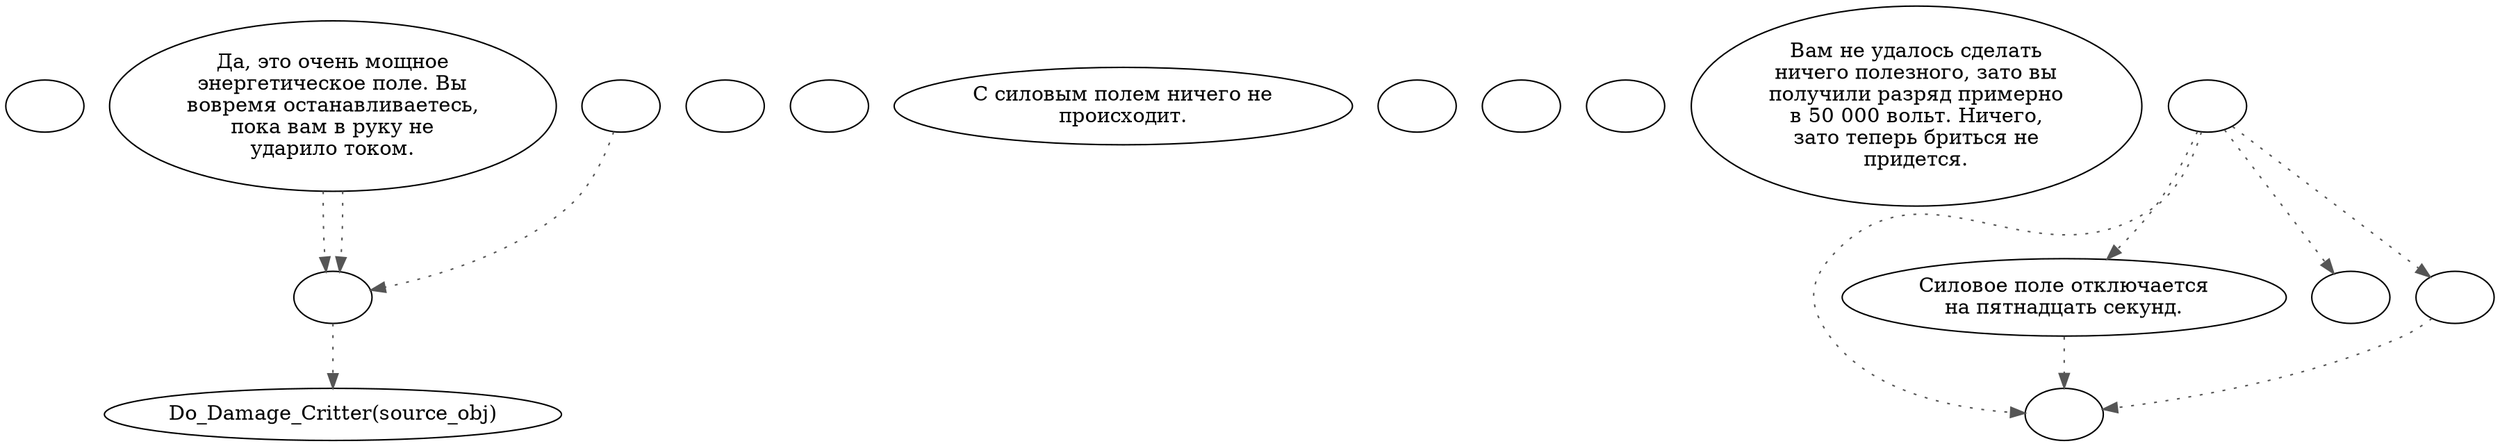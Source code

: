 digraph bsfield {
  "start" [style=filled       fillcolor="#FFFFFF"       color="#000000"]
  "start" [label=""]
  "use_p_proc" [style=filled       fillcolor="#FFFFFF"       color="#000000"]
  "use_p_proc" -> "Do_Damage_Critter(source_obj)" [style=dotted color="#555555"]
  "use_p_proc" [label=""]
  "look_at_p_proc" [style=filled       fillcolor="#FFFFFF"       color="#000000"]
  "look_at_p_proc" [label=""]
  "description_p_proc" [style=filled       fillcolor="#FFFFFF"       color="#000000"]
  "description_p_proc" [label=""]
  "use_skill_on_p_proc" [style=filled       fillcolor="#FFFFFF"       color="#000000"]
  "use_skill_on_p_proc" -> "use_p_proc" [style=dotted color="#555555"]
  "use_skill_on_p_proc" -> "use_p_proc" [style=dotted color="#555555"]
  "use_skill_on_p_proc" [label="Да, это очень мощное\nэнергетическое поле. Вы\nвовремя останавливаетесь,\nпока вам в руку не\nударило током."]
  "use_obj_on_p_proc" [style=filled       fillcolor="#FFFFFF"       color="#000000"]
  "use_obj_on_p_proc" -> "use_p_proc" [style=dotted color="#555555"]
  "use_obj_on_p_proc" [label=""]
  "damage_p_proc" [style=filled       fillcolor="#FFFFFF"       color="#000000"]
  "damage_p_proc" [label="С силовым полем ничего не\nпроисходит."]
  "map_enter_p_proc" [style=filled       fillcolor="#FFFFFF"       color="#000000"]
  "map_enter_p_proc" [label=""]
  "map_update_p_proc" [style=filled       fillcolor="#FFFFFF"       color="#000000"]
  "map_update_p_proc" [label=""]
  "talk_p_proc" [style=filled       fillcolor="#FFFFFF"       color="#000000"]
  "talk_p_proc" [label=""]
  "Do_Damage_Critter" [style=filled       fillcolor="#FFFFFF"       color="#000000"]
  "Do_Damage_Critter" [label="Вам не удалось сделать\nничего полезного, зато вы\nполучили разряд примерно\nв 50 000 вольт. Ничего,\nзато теперь бриться не\nпридется."]
  "Check_State" [style=filled       fillcolor="#FFFFFF"       color="#000000"]
  "Check_State" [label=""]
  "Delay_Field" [style=filled       fillcolor="#FFFFFF"       color="#000000"]
  "Delay_Field" -> "Check_State" [style=dotted color="#555555"]
  "Delay_Field" [label="Силовое поле отключается\nна пятнадцать секунд."]
  "Destroy_Field" [style=filled       fillcolor="#FFFFFF"       color="#000000"]
  "Destroy_Field" [label=""]
  "Do_Flicker" [style=filled       fillcolor="#FFFFFF"       color="#000000"]
  "Do_Flicker" -> "Check_State" [style=dotted color="#555555"]
  "Do_Flicker" [label=""]
  "timed_event_p_proc" [style=filled       fillcolor="#FFFFFF"       color="#000000"]
  "timed_event_p_proc" -> "Check_State" [style=dotted color="#555555"]
  "timed_event_p_proc" -> "Delay_Field" [style=dotted color="#555555"]
  "timed_event_p_proc" -> "Destroy_Field" [style=dotted color="#555555"]
  "timed_event_p_proc" -> "Do_Flicker" [style=dotted color="#555555"]
  "timed_event_p_proc" [label=""]
}
